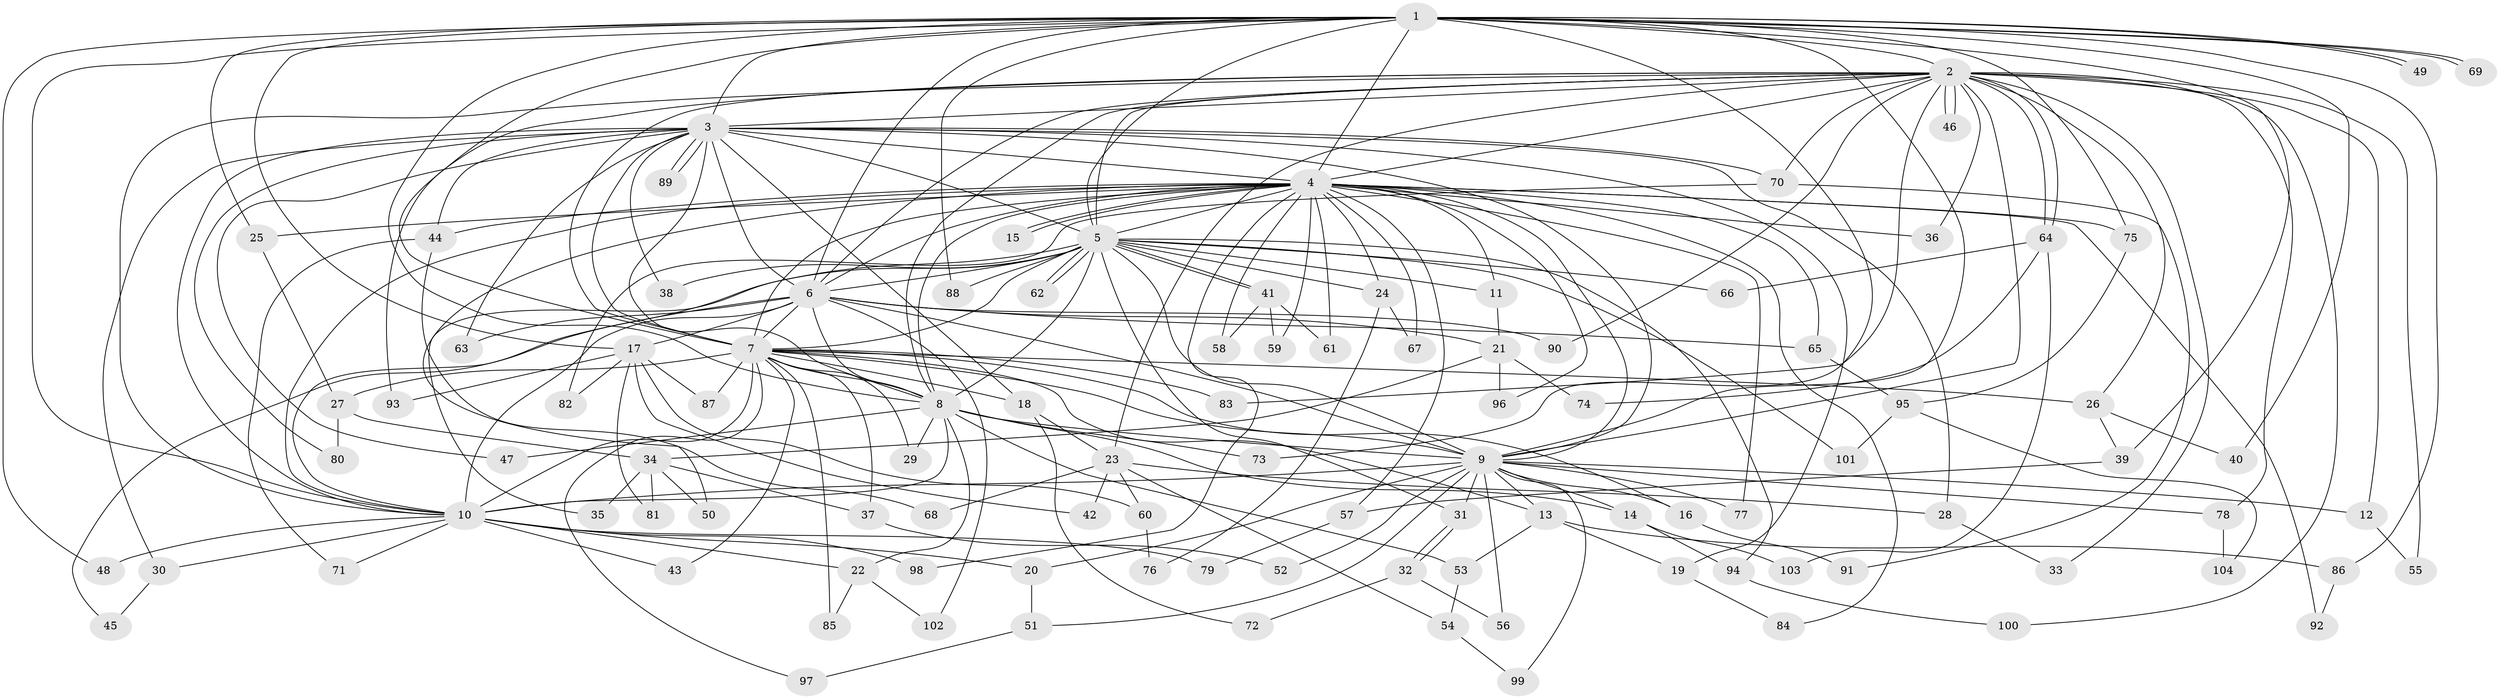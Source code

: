 // Generated by graph-tools (version 1.1) at 2025/25/03/09/25 03:25:47]
// undirected, 104 vertices, 233 edges
graph export_dot {
graph [start="1"]
  node [color=gray90,style=filled];
  1;
  2;
  3;
  4;
  5;
  6;
  7;
  8;
  9;
  10;
  11;
  12;
  13;
  14;
  15;
  16;
  17;
  18;
  19;
  20;
  21;
  22;
  23;
  24;
  25;
  26;
  27;
  28;
  29;
  30;
  31;
  32;
  33;
  34;
  35;
  36;
  37;
  38;
  39;
  40;
  41;
  42;
  43;
  44;
  45;
  46;
  47;
  48;
  49;
  50;
  51;
  52;
  53;
  54;
  55;
  56;
  57;
  58;
  59;
  60;
  61;
  62;
  63;
  64;
  65;
  66;
  67;
  68;
  69;
  70;
  71;
  72;
  73;
  74;
  75;
  76;
  77;
  78;
  79;
  80;
  81;
  82;
  83;
  84;
  85;
  86;
  87;
  88;
  89;
  90;
  91;
  92;
  93;
  94;
  95;
  96;
  97;
  98;
  99;
  100;
  101;
  102;
  103;
  104;
  1 -- 2;
  1 -- 3;
  1 -- 4;
  1 -- 5;
  1 -- 6;
  1 -- 7;
  1 -- 8;
  1 -- 9;
  1 -- 10;
  1 -- 17;
  1 -- 25;
  1 -- 39;
  1 -- 40;
  1 -- 48;
  1 -- 49;
  1 -- 49;
  1 -- 69;
  1 -- 69;
  1 -- 73;
  1 -- 75;
  1 -- 86;
  1 -- 88;
  2 -- 3;
  2 -- 4;
  2 -- 5;
  2 -- 6;
  2 -- 7;
  2 -- 8;
  2 -- 9;
  2 -- 10;
  2 -- 12;
  2 -- 23;
  2 -- 26;
  2 -- 33;
  2 -- 36;
  2 -- 46;
  2 -- 46;
  2 -- 55;
  2 -- 64;
  2 -- 64;
  2 -- 70;
  2 -- 78;
  2 -- 83;
  2 -- 90;
  2 -- 93;
  2 -- 100;
  3 -- 4;
  3 -- 5;
  3 -- 6;
  3 -- 7;
  3 -- 8;
  3 -- 9;
  3 -- 10;
  3 -- 18;
  3 -- 19;
  3 -- 28;
  3 -- 30;
  3 -- 38;
  3 -- 44;
  3 -- 47;
  3 -- 63;
  3 -- 70;
  3 -- 80;
  3 -- 89;
  3 -- 89;
  4 -- 5;
  4 -- 6;
  4 -- 7;
  4 -- 8;
  4 -- 9;
  4 -- 10;
  4 -- 11;
  4 -- 15;
  4 -- 15;
  4 -- 24;
  4 -- 25;
  4 -- 36;
  4 -- 44;
  4 -- 50;
  4 -- 57;
  4 -- 58;
  4 -- 59;
  4 -- 61;
  4 -- 65;
  4 -- 67;
  4 -- 75;
  4 -- 77;
  4 -- 84;
  4 -- 92;
  4 -- 96;
  4 -- 98;
  5 -- 6;
  5 -- 7;
  5 -- 8;
  5 -- 9;
  5 -- 10;
  5 -- 11;
  5 -- 24;
  5 -- 31;
  5 -- 35;
  5 -- 38;
  5 -- 41;
  5 -- 41;
  5 -- 62;
  5 -- 62;
  5 -- 66;
  5 -- 88;
  5 -- 94;
  5 -- 101;
  6 -- 7;
  6 -- 8;
  6 -- 9;
  6 -- 10;
  6 -- 17;
  6 -- 21;
  6 -- 45;
  6 -- 63;
  6 -- 65;
  6 -- 90;
  6 -- 102;
  7 -- 8;
  7 -- 9;
  7 -- 10;
  7 -- 13;
  7 -- 16;
  7 -- 18;
  7 -- 26;
  7 -- 27;
  7 -- 29;
  7 -- 37;
  7 -- 43;
  7 -- 83;
  7 -- 85;
  7 -- 87;
  7 -- 97;
  8 -- 9;
  8 -- 10;
  8 -- 14;
  8 -- 22;
  8 -- 29;
  8 -- 47;
  8 -- 53;
  8 -- 73;
  9 -- 10;
  9 -- 12;
  9 -- 13;
  9 -- 14;
  9 -- 16;
  9 -- 20;
  9 -- 31;
  9 -- 51;
  9 -- 52;
  9 -- 56;
  9 -- 77;
  9 -- 78;
  9 -- 99;
  10 -- 20;
  10 -- 22;
  10 -- 30;
  10 -- 43;
  10 -- 48;
  10 -- 71;
  10 -- 79;
  10 -- 98;
  11 -- 21;
  12 -- 55;
  13 -- 19;
  13 -- 53;
  13 -- 86;
  14 -- 94;
  14 -- 103;
  16 -- 91;
  17 -- 42;
  17 -- 60;
  17 -- 81;
  17 -- 82;
  17 -- 87;
  17 -- 93;
  18 -- 23;
  18 -- 72;
  19 -- 84;
  20 -- 51;
  21 -- 34;
  21 -- 74;
  21 -- 96;
  22 -- 85;
  22 -- 102;
  23 -- 28;
  23 -- 42;
  23 -- 54;
  23 -- 60;
  23 -- 68;
  24 -- 67;
  24 -- 76;
  25 -- 27;
  26 -- 39;
  26 -- 40;
  27 -- 34;
  27 -- 80;
  28 -- 33;
  30 -- 45;
  31 -- 32;
  31 -- 32;
  32 -- 56;
  32 -- 72;
  34 -- 35;
  34 -- 37;
  34 -- 50;
  34 -- 81;
  37 -- 52;
  39 -- 57;
  41 -- 58;
  41 -- 59;
  41 -- 61;
  44 -- 68;
  44 -- 71;
  51 -- 97;
  53 -- 54;
  54 -- 99;
  57 -- 79;
  60 -- 76;
  64 -- 66;
  64 -- 74;
  64 -- 103;
  65 -- 95;
  70 -- 82;
  70 -- 91;
  75 -- 95;
  78 -- 104;
  86 -- 92;
  94 -- 100;
  95 -- 101;
  95 -- 104;
}
